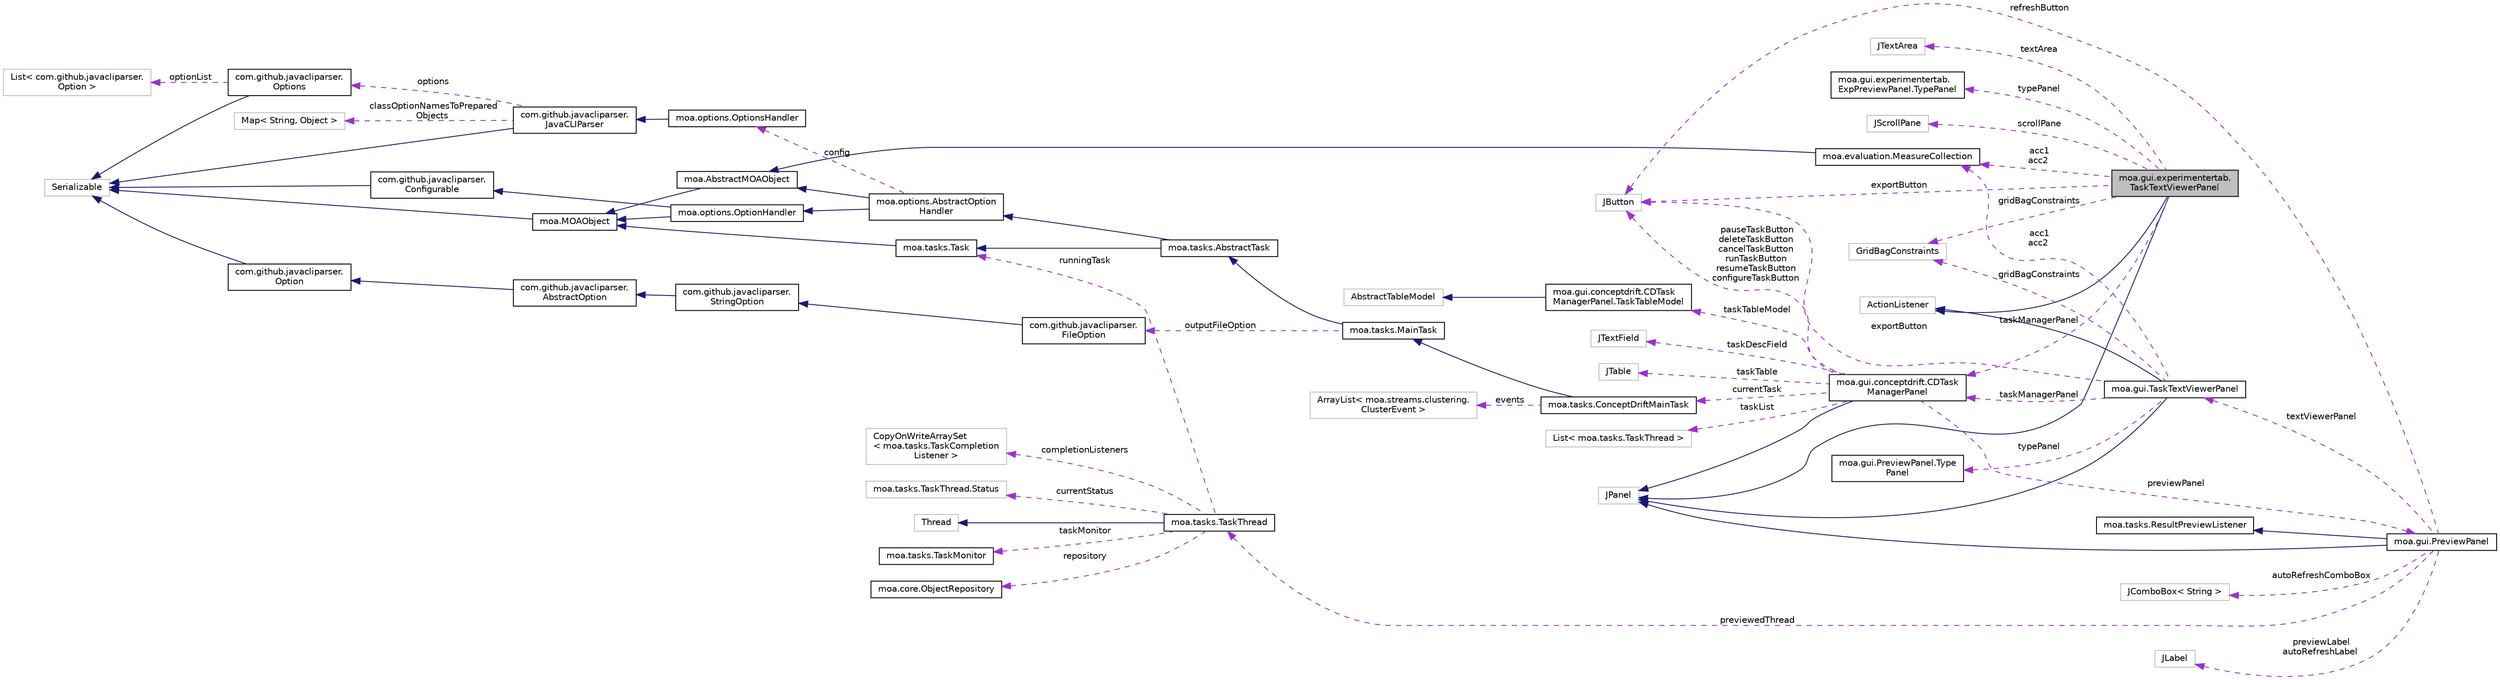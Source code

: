 digraph "moa.gui.experimentertab.TaskTextViewerPanel"
{
 // LATEX_PDF_SIZE
  edge [fontname="Helvetica",fontsize="10",labelfontname="Helvetica",labelfontsize="10"];
  node [fontname="Helvetica",fontsize="10",shape=record];
  rankdir="LR";
  Node1 [label="moa.gui.experimentertab.\lTaskTextViewerPanel",height=0.2,width=0.4,color="black", fillcolor="grey75", style="filled", fontcolor="black",tooltip=" "];
  Node2 -> Node1 [dir="back",color="midnightblue",fontsize="10",style="solid",fontname="Helvetica"];
  Node2 [label="JPanel",height=0.2,width=0.4,color="grey75", fillcolor="white", style="filled",tooltip=" "];
  Node3 -> Node1 [dir="back",color="midnightblue",fontsize="10",style="solid",fontname="Helvetica"];
  Node3 [label="ActionListener",height=0.2,width=0.4,color="grey75", fillcolor="white", style="filled",tooltip=" "];
  Node4 -> Node1 [dir="back",color="darkorchid3",fontsize="10",style="dashed",label=" gridBagConstraints" ,fontname="Helvetica"];
  Node4 [label="GridBagConstraints",height=0.2,width=0.4,color="grey75", fillcolor="white", style="filled",tooltip=" "];
  Node5 -> Node1 [dir="back",color="darkorchid3",fontsize="10",style="dashed",label=" exportButton" ,fontname="Helvetica"];
  Node5 [label="JButton",height=0.2,width=0.4,color="grey75", fillcolor="white", style="filled",tooltip=" "];
  Node6 -> Node1 [dir="back",color="darkorchid3",fontsize="10",style="dashed",label=" taskManagerPanel" ,fontname="Helvetica"];
  Node6 [label="moa.gui.conceptdrift.CDTask\lManagerPanel",height=0.2,width=0.4,color="black", fillcolor="white", style="filled",URL="$classmoa_1_1gui_1_1conceptdrift_1_1_c_d_task_manager_panel.html",tooltip=" "];
  Node2 -> Node6 [dir="back",color="midnightblue",fontsize="10",style="solid",fontname="Helvetica"];
  Node7 -> Node6 [dir="back",color="darkorchid3",fontsize="10",style="dashed",label=" currentTask" ,fontname="Helvetica"];
  Node7 [label="moa.tasks.ConceptDriftMainTask",height=0.2,width=0.4,color="black", fillcolor="white", style="filled",URL="$classmoa_1_1tasks_1_1_concept_drift_main_task.html",tooltip=" "];
  Node8 -> Node7 [dir="back",color="midnightblue",fontsize="10",style="solid",fontname="Helvetica"];
  Node8 [label="moa.tasks.MainTask",height=0.2,width=0.4,color="black", fillcolor="white", style="filled",URL="$classmoa_1_1tasks_1_1_main_task.html",tooltip=" "];
  Node9 -> Node8 [dir="back",color="midnightblue",fontsize="10",style="solid",fontname="Helvetica"];
  Node9 [label="moa.tasks.AbstractTask",height=0.2,width=0.4,color="black", fillcolor="white", style="filled",URL="$classmoa_1_1tasks_1_1_abstract_task.html",tooltip=" "];
  Node10 -> Node9 [dir="back",color="midnightblue",fontsize="10",style="solid",fontname="Helvetica"];
  Node10 [label="moa.options.AbstractOption\lHandler",height=0.2,width=0.4,color="black", fillcolor="white", style="filled",URL="$classmoa_1_1options_1_1_abstract_option_handler.html",tooltip=" "];
  Node11 -> Node10 [dir="back",color="midnightblue",fontsize="10",style="solid",fontname="Helvetica"];
  Node11 [label="moa.AbstractMOAObject",height=0.2,width=0.4,color="black", fillcolor="white", style="filled",URL="$classmoa_1_1_abstract_m_o_a_object.html",tooltip=" "];
  Node12 -> Node11 [dir="back",color="midnightblue",fontsize="10",style="solid",fontname="Helvetica"];
  Node12 [label="moa.MOAObject",height=0.2,width=0.4,color="black", fillcolor="white", style="filled",URL="$interfacemoa_1_1_m_o_a_object.html",tooltip=" "];
  Node13 -> Node12 [dir="back",color="midnightblue",fontsize="10",style="solid",fontname="Helvetica"];
  Node13 [label="Serializable",height=0.2,width=0.4,color="grey75", fillcolor="white", style="filled",tooltip=" "];
  Node14 -> Node10 [dir="back",color="midnightblue",fontsize="10",style="solid",fontname="Helvetica"];
  Node14 [label="moa.options.OptionHandler",height=0.2,width=0.4,color="black", fillcolor="white", style="filled",URL="$interfacemoa_1_1options_1_1_option_handler.html",tooltip=" "];
  Node12 -> Node14 [dir="back",color="midnightblue",fontsize="10",style="solid",fontname="Helvetica"];
  Node15 -> Node14 [dir="back",color="midnightblue",fontsize="10",style="solid",fontname="Helvetica"];
  Node15 [label="com.github.javacliparser.\lConfigurable",height=0.2,width=0.4,color="black", fillcolor="white", style="filled",URL="$interfacecom_1_1github_1_1javacliparser_1_1_configurable.html",tooltip=" "];
  Node13 -> Node15 [dir="back",color="midnightblue",fontsize="10",style="solid",fontname="Helvetica"];
  Node16 -> Node10 [dir="back",color="darkorchid3",fontsize="10",style="dashed",label=" config" ,fontname="Helvetica"];
  Node16 [label="moa.options.OptionsHandler",height=0.2,width=0.4,color="black", fillcolor="white", style="filled",URL="$classmoa_1_1options_1_1_options_handler.html",tooltip=" "];
  Node17 -> Node16 [dir="back",color="midnightblue",fontsize="10",style="solid",fontname="Helvetica"];
  Node17 [label="com.github.javacliparser.\lJavaCLIParser",height=0.2,width=0.4,color="black", fillcolor="white", style="filled",URL="$classcom_1_1github_1_1javacliparser_1_1_java_c_l_i_parser.html",tooltip=" "];
  Node13 -> Node17 [dir="back",color="midnightblue",fontsize="10",style="solid",fontname="Helvetica"];
  Node18 -> Node17 [dir="back",color="darkorchid3",fontsize="10",style="dashed",label=" options" ,fontname="Helvetica"];
  Node18 [label="com.github.javacliparser.\lOptions",height=0.2,width=0.4,color="black", fillcolor="white", style="filled",URL="$classcom_1_1github_1_1javacliparser_1_1_options.html",tooltip=" "];
  Node13 -> Node18 [dir="back",color="midnightblue",fontsize="10",style="solid",fontname="Helvetica"];
  Node19 -> Node18 [dir="back",color="darkorchid3",fontsize="10",style="dashed",label=" optionList" ,fontname="Helvetica"];
  Node19 [label="List\< com.github.javacliparser.\lOption \>",height=0.2,width=0.4,color="grey75", fillcolor="white", style="filled",tooltip=" "];
  Node20 -> Node17 [dir="back",color="darkorchid3",fontsize="10",style="dashed",label=" classOptionNamesToPrepared\lObjects" ,fontname="Helvetica"];
  Node20 [label="Map\< String, Object \>",height=0.2,width=0.4,color="grey75", fillcolor="white", style="filled",tooltip=" "];
  Node21 -> Node9 [dir="back",color="midnightblue",fontsize="10",style="solid",fontname="Helvetica"];
  Node21 [label="moa.tasks.Task",height=0.2,width=0.4,color="black", fillcolor="white", style="filled",URL="$interfacemoa_1_1tasks_1_1_task.html",tooltip=" "];
  Node12 -> Node21 [dir="back",color="midnightblue",fontsize="10",style="solid",fontname="Helvetica"];
  Node22 -> Node8 [dir="back",color="darkorchid3",fontsize="10",style="dashed",label=" outputFileOption" ,fontname="Helvetica"];
  Node22 [label="com.github.javacliparser.\lFileOption",height=0.2,width=0.4,color="black", fillcolor="white", style="filled",URL="$classcom_1_1github_1_1javacliparser_1_1_file_option.html",tooltip=" "];
  Node23 -> Node22 [dir="back",color="midnightblue",fontsize="10",style="solid",fontname="Helvetica"];
  Node23 [label="com.github.javacliparser.\lStringOption",height=0.2,width=0.4,color="black", fillcolor="white", style="filled",URL="$classcom_1_1github_1_1javacliparser_1_1_string_option.html",tooltip=" "];
  Node24 -> Node23 [dir="back",color="midnightblue",fontsize="10",style="solid",fontname="Helvetica"];
  Node24 [label="com.github.javacliparser.\lAbstractOption",height=0.2,width=0.4,color="black", fillcolor="white", style="filled",URL="$classcom_1_1github_1_1javacliparser_1_1_abstract_option.html",tooltip=" "];
  Node25 -> Node24 [dir="back",color="midnightblue",fontsize="10",style="solid",fontname="Helvetica"];
  Node25 [label="com.github.javacliparser.\lOption",height=0.2,width=0.4,color="black", fillcolor="white", style="filled",URL="$interfacecom_1_1github_1_1javacliparser_1_1_option.html",tooltip=" "];
  Node13 -> Node25 [dir="back",color="midnightblue",fontsize="10",style="solid",fontname="Helvetica"];
  Node26 -> Node7 [dir="back",color="darkorchid3",fontsize="10",style="dashed",label=" events" ,fontname="Helvetica"];
  Node26 [label="ArrayList\< moa.streams.clustering.\lClusterEvent \>",height=0.2,width=0.4,color="grey75", fillcolor="white", style="filled",tooltip=" "];
  Node5 -> Node6 [dir="back",color="darkorchid3",fontsize="10",style="dashed",label=" pauseTaskButton\ndeleteTaskButton\ncancelTaskButton\nrunTaskButton\nresumeTaskButton\nconfigureTaskButton" ,fontname="Helvetica"];
  Node27 -> Node6 [dir="back",color="darkorchid3",fontsize="10",style="dashed",label=" previewPanel" ,fontname="Helvetica"];
  Node27 [label="moa.gui.PreviewPanel",height=0.2,width=0.4,color="black", fillcolor="white", style="filled",URL="$classmoa_1_1gui_1_1_preview_panel.html",tooltip=" "];
  Node2 -> Node27 [dir="back",color="midnightblue",fontsize="10",style="solid",fontname="Helvetica"];
  Node28 -> Node27 [dir="back",color="midnightblue",fontsize="10",style="solid",fontname="Helvetica"];
  Node28 [label="moa.tasks.ResultPreviewListener",height=0.2,width=0.4,color="black", fillcolor="white", style="filled",URL="$interfacemoa_1_1tasks_1_1_result_preview_listener.html",tooltip=" "];
  Node29 -> Node27 [dir="back",color="darkorchid3",fontsize="10",style="dashed",label=" textViewerPanel" ,fontname="Helvetica"];
  Node29 [label="moa.gui.TaskTextViewerPanel",height=0.2,width=0.4,color="black", fillcolor="white", style="filled",URL="$classmoa_1_1gui_1_1_task_text_viewer_panel.html",tooltip=" "];
  Node2 -> Node29 [dir="back",color="midnightblue",fontsize="10",style="solid",fontname="Helvetica"];
  Node3 -> Node29 [dir="back",color="midnightblue",fontsize="10",style="solid",fontname="Helvetica"];
  Node30 -> Node29 [dir="back",color="darkorchid3",fontsize="10",style="dashed",label=" typePanel" ,fontname="Helvetica"];
  Node30 [label="moa.gui.PreviewPanel.Type\lPanel",height=0.2,width=0.4,color="black", fillcolor="white", style="filled",URL="$enummoa_1_1gui_1_1_preview_panel_1_1_type_panel.html",tooltip=" "];
  Node4 -> Node29 [dir="back",color="darkorchid3",fontsize="10",style="dashed",label=" gridBagConstraints" ,fontname="Helvetica"];
  Node5 -> Node29 [dir="back",color="darkorchid3",fontsize="10",style="dashed",label=" exportButton" ,fontname="Helvetica"];
  Node6 -> Node29 [dir="back",color="darkorchid3",fontsize="10",style="dashed",label=" taskManagerPanel" ,fontname="Helvetica"];
  Node31 -> Node29 [dir="back",color="darkorchid3",fontsize="10",style="dashed",label=" acc1\nacc2" ,fontname="Helvetica"];
  Node31 [label="moa.evaluation.MeasureCollection",height=0.2,width=0.4,color="black", fillcolor="white", style="filled",URL="$classmoa_1_1evaluation_1_1_measure_collection.html",tooltip=" "];
  Node11 -> Node31 [dir="back",color="midnightblue",fontsize="10",style="solid",fontname="Helvetica"];
  Node5 -> Node27 [dir="back",color="darkorchid3",fontsize="10",style="dashed",label=" refreshButton" ,fontname="Helvetica"];
  Node32 -> Node27 [dir="back",color="darkorchid3",fontsize="10",style="dashed",label=" autoRefreshComboBox" ,fontname="Helvetica"];
  Node32 [label="JComboBox\< String \>",height=0.2,width=0.4,color="grey75", fillcolor="white", style="filled",tooltip=" "];
  Node33 -> Node27 [dir="back",color="darkorchid3",fontsize="10",style="dashed",label=" previewedThread" ,fontname="Helvetica"];
  Node33 [label="moa.tasks.TaskThread",height=0.2,width=0.4,color="black", fillcolor="white", style="filled",URL="$classmoa_1_1tasks_1_1_task_thread.html",tooltip=" "];
  Node34 -> Node33 [dir="back",color="midnightblue",fontsize="10",style="solid",fontname="Helvetica"];
  Node34 [label="Thread",height=0.2,width=0.4,color="grey75", fillcolor="white", style="filled",tooltip=" "];
  Node35 -> Node33 [dir="back",color="darkorchid3",fontsize="10",style="dashed",label=" taskMonitor" ,fontname="Helvetica"];
  Node35 [label="moa.tasks.TaskMonitor",height=0.2,width=0.4,color="black", fillcolor="white", style="filled",URL="$interfacemoa_1_1tasks_1_1_task_monitor.html",tooltip=" "];
  Node36 -> Node33 [dir="back",color="darkorchid3",fontsize="10",style="dashed",label=" repository" ,fontname="Helvetica"];
  Node36 [label="moa.core.ObjectRepository",height=0.2,width=0.4,color="black", fillcolor="white", style="filled",URL="$interfacemoa_1_1core_1_1_object_repository.html",tooltip=" "];
  Node37 -> Node33 [dir="back",color="darkorchid3",fontsize="10",style="dashed",label=" completionListeners" ,fontname="Helvetica"];
  Node37 [label="CopyOnWriteArraySet\l\< moa.tasks.TaskCompletion\lListener \>",height=0.2,width=0.4,color="grey75", fillcolor="white", style="filled",tooltip=" "];
  Node38 -> Node33 [dir="back",color="darkorchid3",fontsize="10",style="dashed",label=" currentStatus" ,fontname="Helvetica"];
  Node38 [label="moa.tasks.TaskThread.Status",height=0.2,width=0.4,color="grey75", fillcolor="white", style="filled",tooltip=" "];
  Node21 -> Node33 [dir="back",color="darkorchid3",fontsize="10",style="dashed",label=" runningTask" ,fontname="Helvetica"];
  Node39 -> Node27 [dir="back",color="darkorchid3",fontsize="10",style="dashed",label=" previewLabel\nautoRefreshLabel" ,fontname="Helvetica"];
  Node39 [label="JLabel",height=0.2,width=0.4,color="grey75", fillcolor="white", style="filled",tooltip=" "];
  Node40 -> Node6 [dir="back",color="darkorchid3",fontsize="10",style="dashed",label=" taskDescField" ,fontname="Helvetica"];
  Node40 [label="JTextField",height=0.2,width=0.4,color="grey75", fillcolor="white", style="filled",tooltip=" "];
  Node41 -> Node6 [dir="back",color="darkorchid3",fontsize="10",style="dashed",label=" taskTableModel" ,fontname="Helvetica"];
  Node41 [label="moa.gui.conceptdrift.CDTask\lManagerPanel.TaskTableModel",height=0.2,width=0.4,color="black", fillcolor="white", style="filled",URL="$classmoa_1_1gui_1_1conceptdrift_1_1_c_d_task_manager_panel_1_1_task_table_model.html",tooltip=" "];
  Node42 -> Node41 [dir="back",color="midnightblue",fontsize="10",style="solid",fontname="Helvetica"];
  Node42 [label="AbstractTableModel",height=0.2,width=0.4,color="grey75", fillcolor="white", style="filled",tooltip=" "];
  Node43 -> Node6 [dir="back",color="darkorchid3",fontsize="10",style="dashed",label=" taskTable" ,fontname="Helvetica"];
  Node43 [label="JTable",height=0.2,width=0.4,color="grey75", fillcolor="white", style="filled",tooltip=" "];
  Node44 -> Node6 [dir="back",color="darkorchid3",fontsize="10",style="dashed",label=" taskList" ,fontname="Helvetica"];
  Node44 [label="List\< moa.tasks.TaskThread \>",height=0.2,width=0.4,color="grey75", fillcolor="white", style="filled",tooltip=" "];
  Node45 -> Node1 [dir="back",color="darkorchid3",fontsize="10",style="dashed",label=" textArea" ,fontname="Helvetica"];
  Node45 [label="JTextArea",height=0.2,width=0.4,color="grey75", fillcolor="white", style="filled",tooltip=" "];
  Node46 -> Node1 [dir="back",color="darkorchid3",fontsize="10",style="dashed",label=" typePanel" ,fontname="Helvetica"];
  Node46 [label="moa.gui.experimentertab.\lExpPreviewPanel.TypePanel",height=0.2,width=0.4,color="black", fillcolor="white", style="filled",URL="$enummoa_1_1gui_1_1experimentertab_1_1_exp_preview_panel_1_1_type_panel.html",tooltip=" "];
  Node31 -> Node1 [dir="back",color="darkorchid3",fontsize="10",style="dashed",label=" acc1\nacc2" ,fontname="Helvetica"];
  Node47 -> Node1 [dir="back",color="darkorchid3",fontsize="10",style="dashed",label=" scrollPane" ,fontname="Helvetica"];
  Node47 [label="JScrollPane",height=0.2,width=0.4,color="grey75", fillcolor="white", style="filled",tooltip=" "];
}

